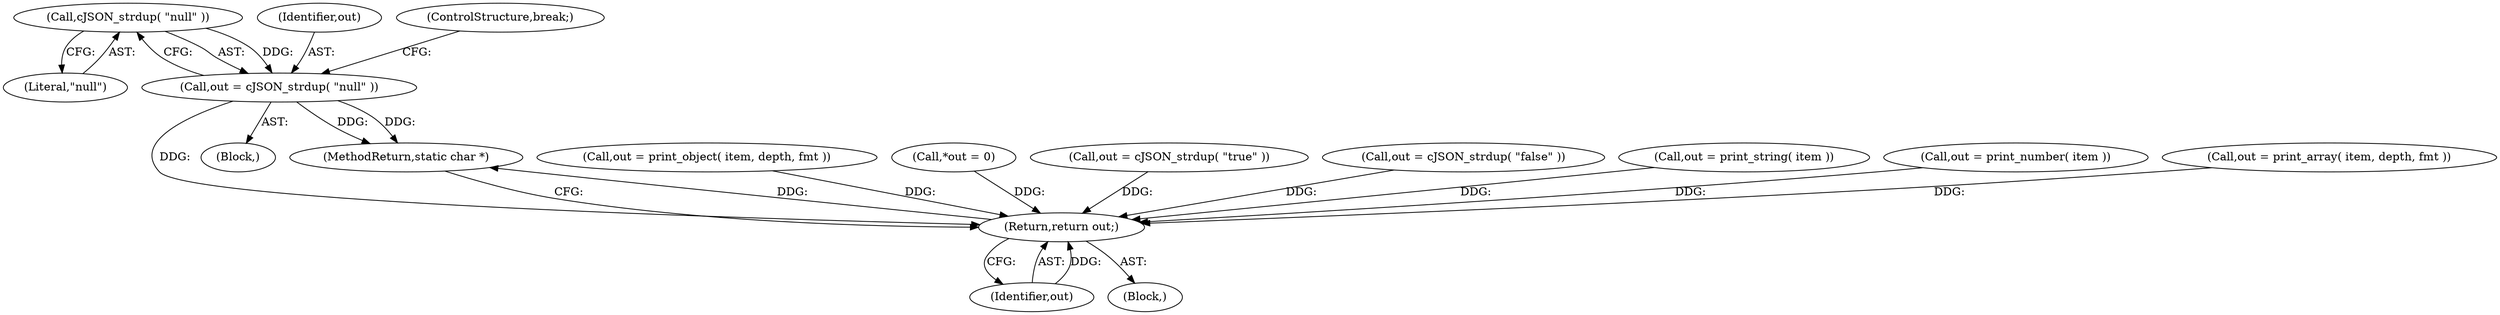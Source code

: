 digraph "1_iperf_91f2fa59e8ed80dfbf400add0164ee0e508e412a_45@API" {
"1000124" [label="(Call,cJSON_strdup( \"null\" ))"];
"1000122" [label="(Call,out = cJSON_strdup( \"null\" ))"];
"1000167" [label="(Return,return out;)"];
"1000124" [label="(Call,cJSON_strdup( \"null\" ))"];
"1000122" [label="(Call,out = cJSON_strdup( \"null\" ))"];
"1000125" [label="(Literal,\"null\")"];
"1000167" [label="(Return,return out;)"];
"1000168" [label="(Identifier,out)"];
"1000160" [label="(Call,out = print_object( item, depth, fmt ))"];
"1000106" [label="(Call,*out = 0)"];
"1000134" [label="(Call,out = cJSON_strdup( \"true\" ))"];
"1000128" [label="(Call,out = cJSON_strdup( \"false\" ))"];
"1000120" [label="(Block,)"];
"1000169" [label="(MethodReturn,static char *)"];
"1000146" [label="(Call,out = print_string( item ))"];
"1000140" [label="(Call,out = print_number( item ))"];
"1000123" [label="(Identifier,out)"];
"1000126" [label="(ControlStructure,break;)"];
"1000152" [label="(Call,out = print_array( item, depth, fmt ))"];
"1000104" [label="(Block,)"];
"1000124" -> "1000122"  [label="AST: "];
"1000124" -> "1000125"  [label="CFG: "];
"1000125" -> "1000124"  [label="AST: "];
"1000122" -> "1000124"  [label="CFG: "];
"1000124" -> "1000122"  [label="DDG: "];
"1000122" -> "1000120"  [label="AST: "];
"1000123" -> "1000122"  [label="AST: "];
"1000126" -> "1000122"  [label="CFG: "];
"1000122" -> "1000169"  [label="DDG: "];
"1000122" -> "1000169"  [label="DDG: "];
"1000122" -> "1000167"  [label="DDG: "];
"1000167" -> "1000104"  [label="AST: "];
"1000167" -> "1000168"  [label="CFG: "];
"1000168" -> "1000167"  [label="AST: "];
"1000169" -> "1000167"  [label="CFG: "];
"1000167" -> "1000169"  [label="DDG: "];
"1000168" -> "1000167"  [label="DDG: "];
"1000106" -> "1000167"  [label="DDG: "];
"1000128" -> "1000167"  [label="DDG: "];
"1000152" -> "1000167"  [label="DDG: "];
"1000134" -> "1000167"  [label="DDG: "];
"1000140" -> "1000167"  [label="DDG: "];
"1000146" -> "1000167"  [label="DDG: "];
"1000160" -> "1000167"  [label="DDG: "];
}
